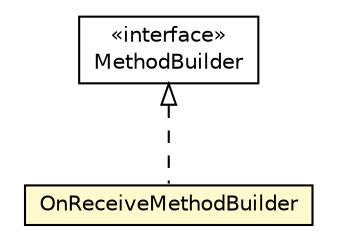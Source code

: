#!/usr/local/bin/dot
#
# Class diagram 
# Generated by UMLGraph version 5.1 (http://www.umlgraph.org/)
#

digraph G {
	edge [fontname="Helvetica",fontsize=10,labelfontname="Helvetica",labelfontsize=10];
	node [fontname="Helvetica",fontsize=10,shape=plaintext];
	nodesep=0.25;
	ranksep=0.5;
	// org.androidtransfuse.gen.componentBuilder.MethodBuilder
	c89401 [label=<<table title="org.androidtransfuse.gen.componentBuilder.MethodBuilder" border="0" cellborder="1" cellspacing="0" cellpadding="2" port="p" href="./MethodBuilder.html">
		<tr><td><table border="0" cellspacing="0" cellpadding="1">
<tr><td align="center" balign="center"> &#171;interface&#187; </td></tr>
<tr><td align="center" balign="center"> MethodBuilder </td></tr>
		</table></td></tr>
		</table>>, fontname="Helvetica", fontcolor="black", fontsize=10.0];
	// org.androidtransfuse.gen.componentBuilder.OnReceiveMethodBuilder
	c89408 [label=<<table title="org.androidtransfuse.gen.componentBuilder.OnReceiveMethodBuilder" border="0" cellborder="1" cellspacing="0" cellpadding="2" port="p" bgcolor="lemonChiffon" href="./OnReceiveMethodBuilder.html">
		<tr><td><table border="0" cellspacing="0" cellpadding="1">
<tr><td align="center" balign="center"> OnReceiveMethodBuilder </td></tr>
		</table></td></tr>
		</table>>, fontname="Helvetica", fontcolor="black", fontsize=10.0];
	//org.androidtransfuse.gen.componentBuilder.OnReceiveMethodBuilder implements org.androidtransfuse.gen.componentBuilder.MethodBuilder
	c89401:p -> c89408:p [dir=back,arrowtail=empty,style=dashed];
}

